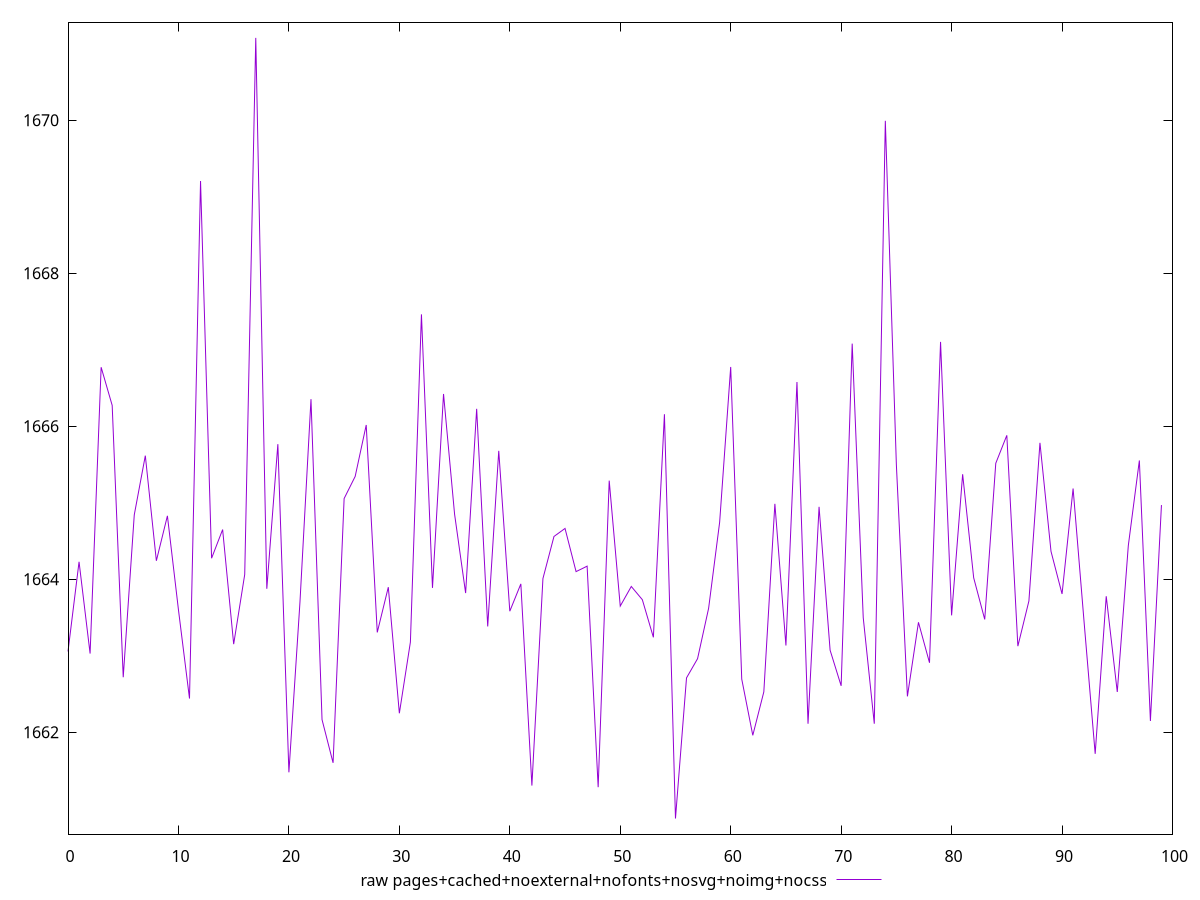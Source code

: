 $_rawPagesCachedNoexternalNofontsNosvgNoimgNocss <<EOF
1663.0569999999998
1664.2286000000001
1663.0295
1666.7719000000002
1666.2734
1662.7201
1664.8422999999998
1665.6162
1664.2422000000001
1664.8295000000005
1663.6014
1662.4415
1669.2058
1664.2753
1664.6500999999998
1663.1526999999999
1664.0631
1671.0765000000001
1663.8763
1665.7661999999998
1661.4770999999996
1663.6979000000001
1666.3543
1662.1658000000002
1661.601
1665.0556000000001
1665.3446999999999
1666.0169999999998
1663.3059
1663.8971000000001
1662.2487
1663.1791999999996
1667.4631999999997
1663.8876999999995
1666.4223
1664.8516000000004
1663.8202
1666.2285000000002
1663.3841000000002
1665.6793
1663.583
1663.9401000000003
1661.3039999999999
1664.01
1664.5602
1664.6647
1664.1005
1664.172
1661.283
1665.2895
1663.6499
1663.9063999999998
1663.7335
1663.2415999999998
1666.1579000000002
1660.8732000000005
1662.7115000000003
1662.9623000000001
1663.6205000000004
1664.7468000000006
1666.7752999999998
1662.6954
1661.9606
1662.5289000000002
1664.9865
1663.1344999999997
1666.5789999999997
1662.1120000000005
1664.9469999999997
1663.0731999999998
1662.6075
1667.0807999999997
1663.4980999999998
1662.1121999999998
1669.9929
1665.4964000000004
1662.4698
1663.4378000000002
1662.9093
1667.1036
1663.5286999999996
1665.3733999999997
1664.0193999999997
1663.4756
1665.5168
1665.8817
1663.1262
1663.7169999999996
1665.7839000000001
1664.3654000000001
1663.8084999999999
1665.1864
1663.4339
1661.7190999999998
1663.7788
1662.5273000000002
1664.4407999999999
1665.5533
1662.1482999999998
1664.9703000000004
EOF
set key outside below
set terminal pngcairo
set output "report_00006_2020-11-02T20-21-41.718Z/first-contentful-paint/pages+cached+noexternal+nofonts+nosvg+noimg+nocss//raw.png"
set yrange [1660.6691340000004:1671.2805660000001]
plot $_rawPagesCachedNoexternalNofontsNosvgNoimgNocss title "raw pages+cached+noexternal+nofonts+nosvg+noimg+nocss" with line ,